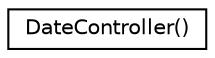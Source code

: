 digraph G
{
  edge [fontname="Helvetica",fontsize="10",labelfontname="Helvetica",labelfontsize="10"];
  node [fontname="Helvetica",fontsize="10",shape=record];
  rankdir="LR";
  Node1 [label="DateController()",height=0.2,width=0.4,color="black", fillcolor="white", style="filled",URL="$interface_date_controller_07_08.html"];
}
